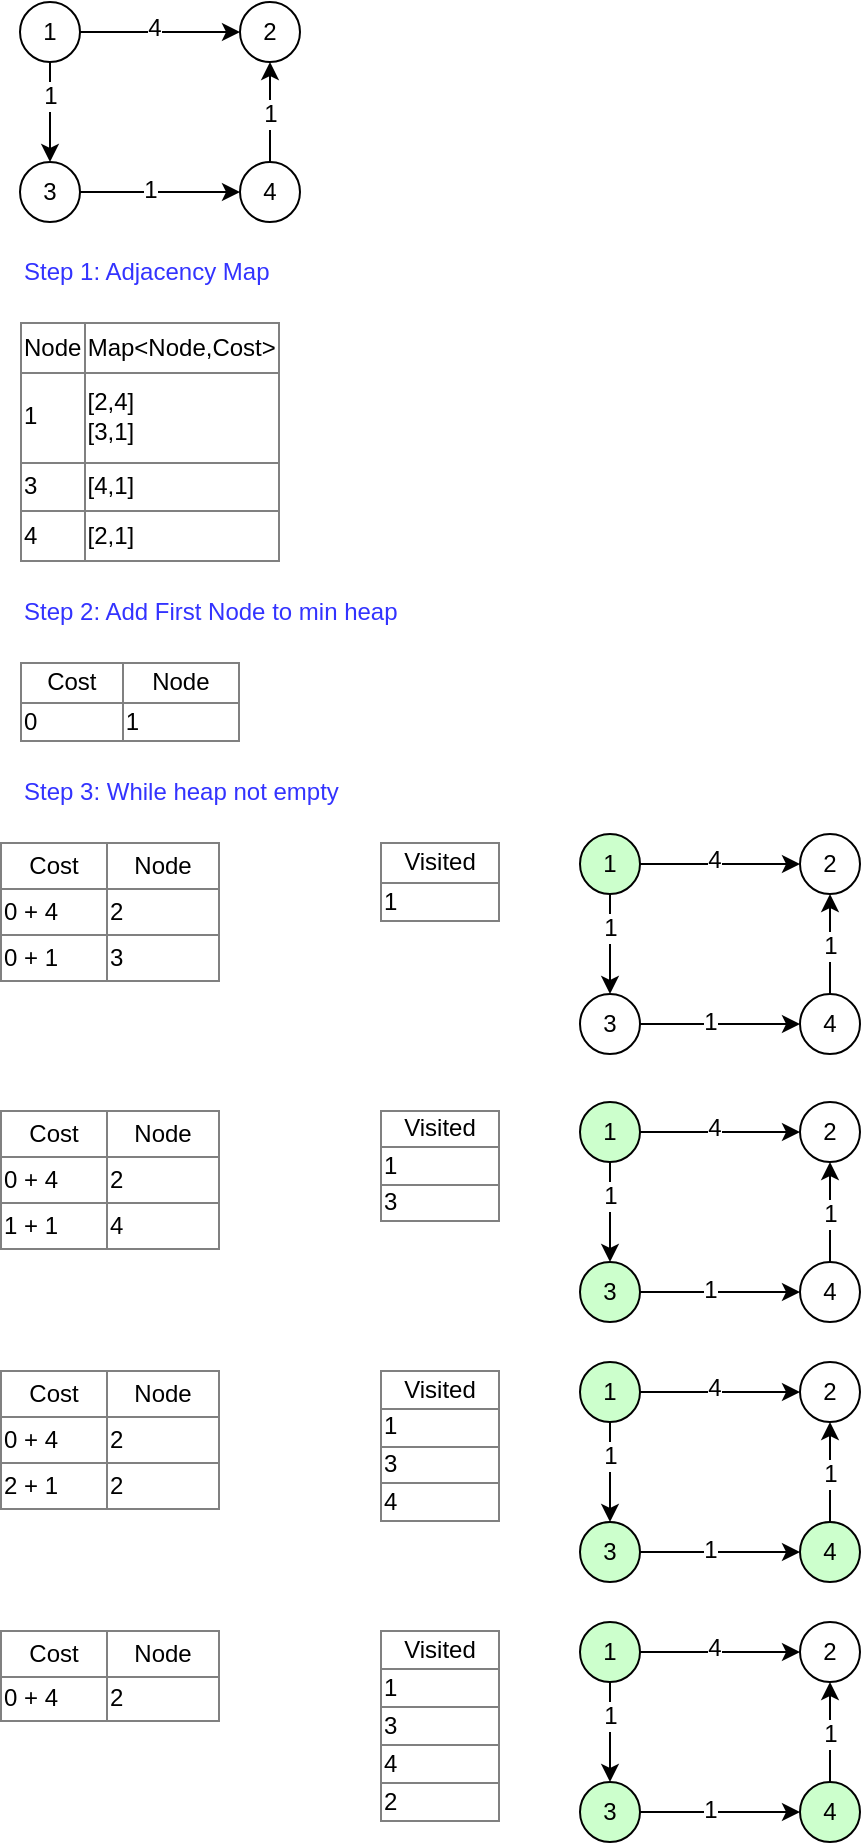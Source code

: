 <mxfile version="12.6.5" type="device"><diagram id="ZpcK_ZbWb2y4L8hL5TZM" name="Page-1"><mxGraphModel dx="1039" dy="506" grid="1" gridSize="10" guides="1" tooltips="1" connect="1" arrows="1" fold="1" page="1" pageScale="1" pageWidth="500" pageHeight="1200" math="0" shadow="0"><root><mxCell id="0"/><mxCell id="1" parent="0"/><mxCell id="TDsrQnqlsuxqJJx1i8Qo-7" value="" style="edgeStyle=orthogonalEdgeStyle;rounded=0;orthogonalLoop=1;jettySize=auto;html=1;" edge="1" parent="1" source="TDsrQnqlsuxqJJx1i8Qo-2" target="TDsrQnqlsuxqJJx1i8Qo-6"><mxGeometry relative="1" as="geometry"/></mxCell><mxCell id="TDsrQnqlsuxqJJx1i8Qo-8" value="4" style="text;html=1;align=center;verticalAlign=middle;resizable=0;points=[];labelBackgroundColor=#ffffff;" vertex="1" connectable="0" parent="TDsrQnqlsuxqJJx1i8Qo-7"><mxGeometry x="-0.073" y="2" relative="1" as="geometry"><mxPoint as="offset"/></mxGeometry></mxCell><mxCell id="TDsrQnqlsuxqJJx1i8Qo-9" value="" style="edgeStyle=orthogonalEdgeStyle;rounded=0;orthogonalLoop=1;jettySize=auto;html=1;" edge="1" parent="1" source="TDsrQnqlsuxqJJx1i8Qo-2" target="TDsrQnqlsuxqJJx1i8Qo-4"><mxGeometry relative="1" as="geometry"/></mxCell><mxCell id="TDsrQnqlsuxqJJx1i8Qo-10" value="1" style="text;html=1;align=center;verticalAlign=middle;resizable=0;points=[];labelBackgroundColor=#ffffff;" vertex="1" connectable="0" parent="TDsrQnqlsuxqJJx1i8Qo-9"><mxGeometry x="-0.326" relative="1" as="geometry"><mxPoint as="offset"/></mxGeometry></mxCell><mxCell id="TDsrQnqlsuxqJJx1i8Qo-2" value="1" style="ellipse;whiteSpace=wrap;html=1;aspect=fixed;" vertex="1" parent="1"><mxGeometry x="50" y="20" width="30" height="30" as="geometry"/></mxCell><mxCell id="TDsrQnqlsuxqJJx1i8Qo-6" value="2" style="ellipse;whiteSpace=wrap;html=1;aspect=fixed;" vertex="1" parent="1"><mxGeometry x="160" y="20" width="30" height="30" as="geometry"/></mxCell><mxCell id="TDsrQnqlsuxqJJx1i8Qo-12" value="" style="edgeStyle=orthogonalEdgeStyle;rounded=0;orthogonalLoop=1;jettySize=auto;html=1;" edge="1" parent="1" source="TDsrQnqlsuxqJJx1i8Qo-4" target="TDsrQnqlsuxqJJx1i8Qo-11"><mxGeometry relative="1" as="geometry"/></mxCell><mxCell id="TDsrQnqlsuxqJJx1i8Qo-13" value="1" style="text;html=1;align=center;verticalAlign=middle;resizable=0;points=[];labelBackgroundColor=#ffffff;" vertex="1" connectable="0" parent="TDsrQnqlsuxqJJx1i8Qo-12"><mxGeometry x="-0.132" y="1" relative="1" as="geometry"><mxPoint as="offset"/></mxGeometry></mxCell><mxCell id="TDsrQnqlsuxqJJx1i8Qo-4" value="3" style="ellipse;whiteSpace=wrap;html=1;aspect=fixed;" vertex="1" parent="1"><mxGeometry x="50" y="100" width="30" height="30" as="geometry"/></mxCell><mxCell id="TDsrQnqlsuxqJJx1i8Qo-15" value="" style="edgeStyle=orthogonalEdgeStyle;rounded=0;orthogonalLoop=1;jettySize=auto;html=1;" edge="1" parent="1" source="TDsrQnqlsuxqJJx1i8Qo-11"><mxGeometry relative="1" as="geometry"><mxPoint x="175" y="50" as="targetPoint"/></mxGeometry></mxCell><mxCell id="TDsrQnqlsuxqJJx1i8Qo-16" value="1" style="text;html=1;align=center;verticalAlign=middle;resizable=0;points=[];labelBackgroundColor=#ffffff;" vertex="1" connectable="0" parent="TDsrQnqlsuxqJJx1i8Qo-15"><mxGeometry x="-0.055" relative="1" as="geometry"><mxPoint as="offset"/></mxGeometry></mxCell><mxCell id="TDsrQnqlsuxqJJx1i8Qo-11" value="4" style="ellipse;whiteSpace=wrap;html=1;aspect=fixed;" vertex="1" parent="1"><mxGeometry x="160" y="100" width="30" height="30" as="geometry"/></mxCell><mxCell id="TDsrQnqlsuxqJJx1i8Qo-27" value="&lt;table border=&quot;1&quot; width=&quot;100%&quot; style=&quot;width: 100% ; height: 100% ; border-collapse: collapse&quot;&gt;&lt;tbody&gt;&lt;tr&gt;&lt;td align=&quot;center&quot;&gt;Cost&lt;/td&gt;&lt;td align=&quot;center&quot;&gt;Node&lt;/td&gt;&lt;/tr&gt;&lt;tr&gt;&lt;td&gt;0&lt;/td&gt;&lt;td&gt;1&lt;/td&gt;&lt;/tr&gt;&lt;/tbody&gt;&lt;/table&gt;" style="text;html=1;strokeColor=none;fillColor=none;overflow=fill;" vertex="1" parent="1"><mxGeometry x="50" y="350" width="110" height="40" as="geometry"/></mxCell><mxCell id="TDsrQnqlsuxqJJx1i8Qo-29" value="&lt;table border=&quot;1&quot; width=&quot;100%&quot; style=&quot;width: 100% ; height: 100% ; border-collapse: collapse&quot;&gt;&lt;tbody&gt;&lt;tr&gt;&lt;td align=&quot;center&quot;&gt;Node&lt;/td&gt;&lt;td align=&quot;center&quot;&gt;Map&amp;lt;Node,Cost&amp;gt;&lt;/td&gt;&lt;/tr&gt;&lt;tr&gt;&lt;td&gt;1&lt;/td&gt;&lt;td&gt;[2,4]&lt;br&gt;[3,1]&lt;/td&gt;&lt;/tr&gt;&lt;tr&gt;&lt;td&gt;3&lt;/td&gt;&lt;td&gt;[4,1]&lt;/td&gt;&lt;/tr&gt;&lt;tr&gt;&lt;td&gt;4&lt;/td&gt;&lt;td&gt;[2,1]&lt;/td&gt;&lt;/tr&gt;&lt;/tbody&gt;&lt;/table&gt;" style="text;html=1;strokeColor=none;fillColor=none;overflow=fill;" vertex="1" parent="1"><mxGeometry x="50.0" y="180" width="130" height="120" as="geometry"/></mxCell><mxCell id="TDsrQnqlsuxqJJx1i8Qo-30" value="Step 1: Adjacency Map" style="text;html=1;strokeColor=none;fillColor=none;align=left;verticalAlign=middle;whiteSpace=wrap;rounded=0;fontColor=#3333FF;" vertex="1" parent="1"><mxGeometry x="50" y="140" width="150" height="30" as="geometry"/></mxCell><mxCell id="TDsrQnqlsuxqJJx1i8Qo-31" value="Step 2: Add First Node to min heap" style="text;html=1;strokeColor=none;fillColor=none;align=left;verticalAlign=middle;whiteSpace=wrap;rounded=0;fontColor=#3333FF;" vertex="1" parent="1"><mxGeometry x="50" y="310" width="220" height="30" as="geometry"/></mxCell><mxCell id="TDsrQnqlsuxqJJx1i8Qo-32" value="&lt;table border=&quot;1&quot; width=&quot;100%&quot; style=&quot;width: 100% ; height: 100% ; border-collapse: collapse&quot;&gt;&lt;tbody&gt;&lt;tr&gt;&lt;td align=&quot;center&quot;&gt;Cost&lt;/td&gt;&lt;td align=&quot;center&quot;&gt;Node&lt;/td&gt;&lt;/tr&gt;&lt;tr&gt;&lt;td&gt;0 + 4&lt;/td&gt;&lt;td&gt;2&lt;/td&gt;&lt;/tr&gt;&lt;tr&gt;&lt;td&gt;0 + 1&lt;/td&gt;&lt;td&gt;3&lt;/td&gt;&lt;/tr&gt;&lt;/tbody&gt;&lt;/table&gt;" style="text;html=1;strokeColor=none;fillColor=none;overflow=fill;" vertex="1" parent="1"><mxGeometry x="40" y="440" width="110" height="70" as="geometry"/></mxCell><mxCell id="TDsrQnqlsuxqJJx1i8Qo-33" value="&lt;table border=&quot;1&quot; width=&quot;100%&quot; style=&quot;width: 100% ; height: 100% ; border-collapse: collapse&quot;&gt;&lt;tbody&gt;&lt;tr&gt;&lt;td align=&quot;center&quot;&gt;Visited&lt;/td&gt;&lt;/tr&gt;&lt;tr&gt;&lt;td&gt;1&lt;/td&gt;&lt;/tr&gt;&lt;/tbody&gt;&lt;/table&gt;" style="text;html=1;strokeColor=none;fillColor=none;overflow=fill;" vertex="1" parent="1"><mxGeometry x="230" y="440" width="60" height="40" as="geometry"/></mxCell><mxCell id="TDsrQnqlsuxqJJx1i8Qo-34" value="Step 3: While heap not empty" style="text;html=1;strokeColor=none;fillColor=none;align=left;verticalAlign=middle;whiteSpace=wrap;rounded=0;fontColor=#3333FF;" vertex="1" parent="1"><mxGeometry x="50" y="400" width="220" height="30" as="geometry"/></mxCell><mxCell id="TDsrQnqlsuxqJJx1i8Qo-36" value="" style="edgeStyle=orthogonalEdgeStyle;rounded=0;orthogonalLoop=1;jettySize=auto;html=1;" edge="1" parent="1" source="TDsrQnqlsuxqJJx1i8Qo-40" target="TDsrQnqlsuxqJJx1i8Qo-41"><mxGeometry relative="1" as="geometry"/></mxCell><mxCell id="TDsrQnqlsuxqJJx1i8Qo-37" value="4" style="text;html=1;align=center;verticalAlign=middle;resizable=0;points=[];labelBackgroundColor=#ffffff;" vertex="1" connectable="0" parent="TDsrQnqlsuxqJJx1i8Qo-36"><mxGeometry x="-0.073" y="2" relative="1" as="geometry"><mxPoint as="offset"/></mxGeometry></mxCell><mxCell id="TDsrQnqlsuxqJJx1i8Qo-38" value="" style="edgeStyle=orthogonalEdgeStyle;rounded=0;orthogonalLoop=1;jettySize=auto;html=1;" edge="1" parent="1" source="TDsrQnqlsuxqJJx1i8Qo-40" target="TDsrQnqlsuxqJJx1i8Qo-44"><mxGeometry relative="1" as="geometry"/></mxCell><mxCell id="TDsrQnqlsuxqJJx1i8Qo-39" value="1" style="text;html=1;align=center;verticalAlign=middle;resizable=0;points=[];labelBackgroundColor=#ffffff;" vertex="1" connectable="0" parent="TDsrQnqlsuxqJJx1i8Qo-38"><mxGeometry x="-0.326" relative="1" as="geometry"><mxPoint as="offset"/></mxGeometry></mxCell><mxCell id="TDsrQnqlsuxqJJx1i8Qo-40" value="1" style="ellipse;whiteSpace=wrap;html=1;aspect=fixed;fillColor=#CCFFCC;" vertex="1" parent="1"><mxGeometry x="330" y="436" width="30" height="30" as="geometry"/></mxCell><mxCell id="TDsrQnqlsuxqJJx1i8Qo-41" value="2" style="ellipse;whiteSpace=wrap;html=1;aspect=fixed;" vertex="1" parent="1"><mxGeometry x="440" y="436" width="30" height="30" as="geometry"/></mxCell><mxCell id="TDsrQnqlsuxqJJx1i8Qo-42" value="" style="edgeStyle=orthogonalEdgeStyle;rounded=0;orthogonalLoop=1;jettySize=auto;html=1;" edge="1" parent="1" source="TDsrQnqlsuxqJJx1i8Qo-44" target="TDsrQnqlsuxqJJx1i8Qo-47"><mxGeometry relative="1" as="geometry"/></mxCell><mxCell id="TDsrQnqlsuxqJJx1i8Qo-43" value="1" style="text;html=1;align=center;verticalAlign=middle;resizable=0;points=[];labelBackgroundColor=#ffffff;" vertex="1" connectable="0" parent="TDsrQnqlsuxqJJx1i8Qo-42"><mxGeometry x="-0.132" y="1" relative="1" as="geometry"><mxPoint as="offset"/></mxGeometry></mxCell><mxCell id="TDsrQnqlsuxqJJx1i8Qo-44" value="3" style="ellipse;whiteSpace=wrap;html=1;aspect=fixed;" vertex="1" parent="1"><mxGeometry x="330" y="516" width="30" height="30" as="geometry"/></mxCell><mxCell id="TDsrQnqlsuxqJJx1i8Qo-45" value="" style="edgeStyle=orthogonalEdgeStyle;rounded=0;orthogonalLoop=1;jettySize=auto;html=1;" edge="1" parent="1" source="TDsrQnqlsuxqJJx1i8Qo-47"><mxGeometry relative="1" as="geometry"><mxPoint x="455" y="466" as="targetPoint"/></mxGeometry></mxCell><mxCell id="TDsrQnqlsuxqJJx1i8Qo-46" value="1" style="text;html=1;align=center;verticalAlign=middle;resizable=0;points=[];labelBackgroundColor=#ffffff;" vertex="1" connectable="0" parent="TDsrQnqlsuxqJJx1i8Qo-45"><mxGeometry x="-0.055" relative="1" as="geometry"><mxPoint as="offset"/></mxGeometry></mxCell><mxCell id="TDsrQnqlsuxqJJx1i8Qo-47" value="4" style="ellipse;whiteSpace=wrap;html=1;aspect=fixed;" vertex="1" parent="1"><mxGeometry x="440" y="516" width="30" height="30" as="geometry"/></mxCell><mxCell id="TDsrQnqlsuxqJJx1i8Qo-48" value="&lt;table border=&quot;1&quot; width=&quot;100%&quot; style=&quot;width: 100% ; height: 100% ; border-collapse: collapse&quot;&gt;&lt;tbody&gt;&lt;tr&gt;&lt;td align=&quot;center&quot;&gt;Cost&lt;/td&gt;&lt;td align=&quot;center&quot;&gt;Node&lt;/td&gt;&lt;/tr&gt;&lt;tr&gt;&lt;td&gt;0 + 4&lt;/td&gt;&lt;td&gt;2&lt;/td&gt;&lt;/tr&gt;&lt;tr&gt;&lt;td&gt;1 + 1&lt;/td&gt;&lt;td&gt;4&lt;/td&gt;&lt;/tr&gt;&lt;/tbody&gt;&lt;/table&gt;" style="text;html=1;strokeColor=none;fillColor=none;overflow=fill;" vertex="1" parent="1"><mxGeometry x="40" y="574" width="110" height="70" as="geometry"/></mxCell><mxCell id="TDsrQnqlsuxqJJx1i8Qo-49" value="&lt;table border=&quot;1&quot; width=&quot;100%&quot; style=&quot;width: 100% ; height: 100% ; border-collapse: collapse&quot;&gt;&lt;tbody&gt;&lt;tr&gt;&lt;td align=&quot;center&quot;&gt;Visited&lt;/td&gt;&lt;/tr&gt;&lt;tr&gt;&lt;td&gt;1&lt;/td&gt;&lt;/tr&gt;&lt;tr&gt;&lt;td&gt;3&lt;/td&gt;&lt;/tr&gt;&lt;/tbody&gt;&lt;/table&gt;" style="text;html=1;strokeColor=none;fillColor=none;overflow=fill;" vertex="1" parent="1"><mxGeometry x="230" y="574" width="60" height="56" as="geometry"/></mxCell><mxCell id="TDsrQnqlsuxqJJx1i8Qo-50" value="" style="edgeStyle=orthogonalEdgeStyle;rounded=0;orthogonalLoop=1;jettySize=auto;html=1;" edge="1" parent="1" source="TDsrQnqlsuxqJJx1i8Qo-54" target="TDsrQnqlsuxqJJx1i8Qo-55"><mxGeometry relative="1" as="geometry"/></mxCell><mxCell id="TDsrQnqlsuxqJJx1i8Qo-51" value="4" style="text;html=1;align=center;verticalAlign=middle;resizable=0;points=[];labelBackgroundColor=#ffffff;" vertex="1" connectable="0" parent="TDsrQnqlsuxqJJx1i8Qo-50"><mxGeometry x="-0.073" y="2" relative="1" as="geometry"><mxPoint as="offset"/></mxGeometry></mxCell><mxCell id="TDsrQnqlsuxqJJx1i8Qo-52" value="" style="edgeStyle=orthogonalEdgeStyle;rounded=0;orthogonalLoop=1;jettySize=auto;html=1;" edge="1" parent="1" source="TDsrQnqlsuxqJJx1i8Qo-54" target="TDsrQnqlsuxqJJx1i8Qo-58"><mxGeometry relative="1" as="geometry"/></mxCell><mxCell id="TDsrQnqlsuxqJJx1i8Qo-53" value="1" style="text;html=1;align=center;verticalAlign=middle;resizable=0;points=[];labelBackgroundColor=#ffffff;" vertex="1" connectable="0" parent="TDsrQnqlsuxqJJx1i8Qo-52"><mxGeometry x="-0.326" relative="1" as="geometry"><mxPoint as="offset"/></mxGeometry></mxCell><mxCell id="TDsrQnqlsuxqJJx1i8Qo-54" value="1" style="ellipse;whiteSpace=wrap;html=1;aspect=fixed;fillColor=#CCFFCC;" vertex="1" parent="1"><mxGeometry x="330" y="570" width="30" height="30" as="geometry"/></mxCell><mxCell id="TDsrQnqlsuxqJJx1i8Qo-55" value="2" style="ellipse;whiteSpace=wrap;html=1;aspect=fixed;" vertex="1" parent="1"><mxGeometry x="440" y="570" width="30" height="30" as="geometry"/></mxCell><mxCell id="TDsrQnqlsuxqJJx1i8Qo-56" value="" style="edgeStyle=orthogonalEdgeStyle;rounded=0;orthogonalLoop=1;jettySize=auto;html=1;" edge="1" parent="1" source="TDsrQnqlsuxqJJx1i8Qo-58" target="TDsrQnqlsuxqJJx1i8Qo-61"><mxGeometry relative="1" as="geometry"/></mxCell><mxCell id="TDsrQnqlsuxqJJx1i8Qo-57" value="1" style="text;html=1;align=center;verticalAlign=middle;resizable=0;points=[];labelBackgroundColor=#ffffff;" vertex="1" connectable="0" parent="TDsrQnqlsuxqJJx1i8Qo-56"><mxGeometry x="-0.132" y="1" relative="1" as="geometry"><mxPoint as="offset"/></mxGeometry></mxCell><mxCell id="TDsrQnqlsuxqJJx1i8Qo-58" value="3" style="ellipse;whiteSpace=wrap;html=1;aspect=fixed;fillColor=#CCFFCC;" vertex="1" parent="1"><mxGeometry x="330" y="650" width="30" height="30" as="geometry"/></mxCell><mxCell id="TDsrQnqlsuxqJJx1i8Qo-59" value="" style="edgeStyle=orthogonalEdgeStyle;rounded=0;orthogonalLoop=1;jettySize=auto;html=1;" edge="1" parent="1" source="TDsrQnqlsuxqJJx1i8Qo-61"><mxGeometry relative="1" as="geometry"><mxPoint x="455" y="600" as="targetPoint"/></mxGeometry></mxCell><mxCell id="TDsrQnqlsuxqJJx1i8Qo-60" value="1" style="text;html=1;align=center;verticalAlign=middle;resizable=0;points=[];labelBackgroundColor=#ffffff;" vertex="1" connectable="0" parent="TDsrQnqlsuxqJJx1i8Qo-59"><mxGeometry x="-0.055" relative="1" as="geometry"><mxPoint as="offset"/></mxGeometry></mxCell><mxCell id="TDsrQnqlsuxqJJx1i8Qo-61" value="4" style="ellipse;whiteSpace=wrap;html=1;aspect=fixed;" vertex="1" parent="1"><mxGeometry x="440" y="650" width="30" height="30" as="geometry"/></mxCell><mxCell id="TDsrQnqlsuxqJJx1i8Qo-62" value="&lt;table border=&quot;1&quot; width=&quot;100%&quot; style=&quot;width: 100% ; height: 100% ; border-collapse: collapse&quot;&gt;&lt;tbody&gt;&lt;tr&gt;&lt;td align=&quot;center&quot;&gt;Cost&lt;/td&gt;&lt;td align=&quot;center&quot;&gt;Node&lt;/td&gt;&lt;/tr&gt;&lt;tr&gt;&lt;td&gt;0 + 4&lt;/td&gt;&lt;td&gt;2&lt;/td&gt;&lt;/tr&gt;&lt;tr&gt;&lt;td&gt;2 + 1&lt;/td&gt;&lt;td&gt;2&lt;/td&gt;&lt;/tr&gt;&lt;/tbody&gt;&lt;/table&gt;" style="text;html=1;strokeColor=none;fillColor=none;overflow=fill;" vertex="1" parent="1"><mxGeometry x="40" y="704" width="110" height="70" as="geometry"/></mxCell><mxCell id="TDsrQnqlsuxqJJx1i8Qo-63" value="&lt;table border=&quot;1&quot; width=&quot;100%&quot; style=&quot;width: 100% ; height: 100% ; border-collapse: collapse&quot;&gt;&lt;tbody&gt;&lt;tr&gt;&lt;td align=&quot;center&quot;&gt;Visited&lt;/td&gt;&lt;/tr&gt;&lt;tr&gt;&lt;td&gt;1&lt;/td&gt;&lt;/tr&gt;&lt;tr&gt;&lt;td&gt;3&lt;/td&gt;&lt;/tr&gt;&lt;tr&gt;&lt;td&gt;4&lt;/td&gt;&lt;/tr&gt;&lt;/tbody&gt;&lt;/table&gt;" style="text;html=1;strokeColor=none;fillColor=none;overflow=fill;" vertex="1" parent="1"><mxGeometry x="230" y="704" width="60" height="76" as="geometry"/></mxCell><mxCell id="TDsrQnqlsuxqJJx1i8Qo-64" value="" style="edgeStyle=orthogonalEdgeStyle;rounded=0;orthogonalLoop=1;jettySize=auto;html=1;" edge="1" parent="1" source="TDsrQnqlsuxqJJx1i8Qo-68" target="TDsrQnqlsuxqJJx1i8Qo-69"><mxGeometry relative="1" as="geometry"/></mxCell><mxCell id="TDsrQnqlsuxqJJx1i8Qo-65" value="4" style="text;html=1;align=center;verticalAlign=middle;resizable=0;points=[];labelBackgroundColor=#ffffff;" vertex="1" connectable="0" parent="TDsrQnqlsuxqJJx1i8Qo-64"><mxGeometry x="-0.073" y="2" relative="1" as="geometry"><mxPoint as="offset"/></mxGeometry></mxCell><mxCell id="TDsrQnqlsuxqJJx1i8Qo-66" value="" style="edgeStyle=orthogonalEdgeStyle;rounded=0;orthogonalLoop=1;jettySize=auto;html=1;" edge="1" parent="1" source="TDsrQnqlsuxqJJx1i8Qo-68" target="TDsrQnqlsuxqJJx1i8Qo-72"><mxGeometry relative="1" as="geometry"/></mxCell><mxCell id="TDsrQnqlsuxqJJx1i8Qo-67" value="1" style="text;html=1;align=center;verticalAlign=middle;resizable=0;points=[];labelBackgroundColor=#ffffff;" vertex="1" connectable="0" parent="TDsrQnqlsuxqJJx1i8Qo-66"><mxGeometry x="-0.326" relative="1" as="geometry"><mxPoint as="offset"/></mxGeometry></mxCell><mxCell id="TDsrQnqlsuxqJJx1i8Qo-68" value="1" style="ellipse;whiteSpace=wrap;html=1;aspect=fixed;fillColor=#CCFFCC;" vertex="1" parent="1"><mxGeometry x="330" y="700" width="30" height="30" as="geometry"/></mxCell><mxCell id="TDsrQnqlsuxqJJx1i8Qo-69" value="2" style="ellipse;whiteSpace=wrap;html=1;aspect=fixed;" vertex="1" parent="1"><mxGeometry x="440" y="700" width="30" height="30" as="geometry"/></mxCell><mxCell id="TDsrQnqlsuxqJJx1i8Qo-70" value="" style="edgeStyle=orthogonalEdgeStyle;rounded=0;orthogonalLoop=1;jettySize=auto;html=1;" edge="1" parent="1" source="TDsrQnqlsuxqJJx1i8Qo-72" target="TDsrQnqlsuxqJJx1i8Qo-75"><mxGeometry relative="1" as="geometry"/></mxCell><mxCell id="TDsrQnqlsuxqJJx1i8Qo-71" value="1" style="text;html=1;align=center;verticalAlign=middle;resizable=0;points=[];labelBackgroundColor=#ffffff;" vertex="1" connectable="0" parent="TDsrQnqlsuxqJJx1i8Qo-70"><mxGeometry x="-0.132" y="1" relative="1" as="geometry"><mxPoint as="offset"/></mxGeometry></mxCell><mxCell id="TDsrQnqlsuxqJJx1i8Qo-72" value="3" style="ellipse;whiteSpace=wrap;html=1;aspect=fixed;fillColor=#CCFFCC;" vertex="1" parent="1"><mxGeometry x="330" y="780" width="30" height="30" as="geometry"/></mxCell><mxCell id="TDsrQnqlsuxqJJx1i8Qo-73" value="" style="edgeStyle=orthogonalEdgeStyle;rounded=0;orthogonalLoop=1;jettySize=auto;html=1;" edge="1" parent="1" source="TDsrQnqlsuxqJJx1i8Qo-75"><mxGeometry relative="1" as="geometry"><mxPoint x="455" y="730" as="targetPoint"/></mxGeometry></mxCell><mxCell id="TDsrQnqlsuxqJJx1i8Qo-74" value="1" style="text;html=1;align=center;verticalAlign=middle;resizable=0;points=[];labelBackgroundColor=#ffffff;" vertex="1" connectable="0" parent="TDsrQnqlsuxqJJx1i8Qo-73"><mxGeometry x="-0.055" relative="1" as="geometry"><mxPoint as="offset"/></mxGeometry></mxCell><mxCell id="TDsrQnqlsuxqJJx1i8Qo-75" value="4" style="ellipse;whiteSpace=wrap;html=1;aspect=fixed;fillColor=#CCFFCC;" vertex="1" parent="1"><mxGeometry x="440" y="780" width="30" height="30" as="geometry"/></mxCell><mxCell id="TDsrQnqlsuxqJJx1i8Qo-76" value="&lt;table border=&quot;1&quot; width=&quot;100%&quot; style=&quot;width: 100% ; height: 100% ; border-collapse: collapse&quot;&gt;&lt;tbody&gt;&lt;tr&gt;&lt;td align=&quot;center&quot;&gt;Cost&lt;/td&gt;&lt;td align=&quot;center&quot;&gt;Node&lt;/td&gt;&lt;/tr&gt;&lt;tr&gt;&lt;td&gt;0 + 4&lt;/td&gt;&lt;td&gt;2&lt;/td&gt;&lt;/tr&gt;&lt;/tbody&gt;&lt;/table&gt;" style="text;html=1;strokeColor=none;fillColor=none;overflow=fill;" vertex="1" parent="1"><mxGeometry x="40" y="834" width="110" height="46" as="geometry"/></mxCell><mxCell id="TDsrQnqlsuxqJJx1i8Qo-77" value="&lt;table border=&quot;1&quot; width=&quot;100%&quot; style=&quot;width: 100% ; height: 100% ; border-collapse: collapse&quot;&gt;&lt;tbody&gt;&lt;tr&gt;&lt;td align=&quot;center&quot;&gt;Visited&lt;/td&gt;&lt;/tr&gt;&lt;tr&gt;&lt;td&gt;1&lt;/td&gt;&lt;/tr&gt;&lt;tr&gt;&lt;td&gt;3&lt;/td&gt;&lt;/tr&gt;&lt;tr&gt;&lt;td&gt;4&lt;/td&gt;&lt;/tr&gt;&lt;tr&gt;&lt;td&gt;2&lt;/td&gt;&lt;/tr&gt;&lt;/tbody&gt;&lt;/table&gt;" style="text;html=1;strokeColor=none;fillColor=none;overflow=fill;" vertex="1" parent="1"><mxGeometry x="230" y="834" width="60" height="96" as="geometry"/></mxCell><mxCell id="TDsrQnqlsuxqJJx1i8Qo-78" value="" style="edgeStyle=orthogonalEdgeStyle;rounded=0;orthogonalLoop=1;jettySize=auto;html=1;" edge="1" parent="1" source="TDsrQnqlsuxqJJx1i8Qo-82" target="TDsrQnqlsuxqJJx1i8Qo-83"><mxGeometry relative="1" as="geometry"/></mxCell><mxCell id="TDsrQnqlsuxqJJx1i8Qo-79" value="4" style="text;html=1;align=center;verticalAlign=middle;resizable=0;points=[];labelBackgroundColor=#ffffff;" vertex="1" connectable="0" parent="TDsrQnqlsuxqJJx1i8Qo-78"><mxGeometry x="-0.073" y="2" relative="1" as="geometry"><mxPoint as="offset"/></mxGeometry></mxCell><mxCell id="TDsrQnqlsuxqJJx1i8Qo-80" value="" style="edgeStyle=orthogonalEdgeStyle;rounded=0;orthogonalLoop=1;jettySize=auto;html=1;" edge="1" parent="1" source="TDsrQnqlsuxqJJx1i8Qo-82" target="TDsrQnqlsuxqJJx1i8Qo-86"><mxGeometry relative="1" as="geometry"/></mxCell><mxCell id="TDsrQnqlsuxqJJx1i8Qo-81" value="1" style="text;html=1;align=center;verticalAlign=middle;resizable=0;points=[];labelBackgroundColor=#ffffff;" vertex="1" connectable="0" parent="TDsrQnqlsuxqJJx1i8Qo-80"><mxGeometry x="-0.326" relative="1" as="geometry"><mxPoint as="offset"/></mxGeometry></mxCell><mxCell id="TDsrQnqlsuxqJJx1i8Qo-82" value="1" style="ellipse;whiteSpace=wrap;html=1;aspect=fixed;fillColor=#CCFFCC;" vertex="1" parent="1"><mxGeometry x="330" y="830" width="30" height="30" as="geometry"/></mxCell><mxCell id="TDsrQnqlsuxqJJx1i8Qo-83" value="2" style="ellipse;whiteSpace=wrap;html=1;aspect=fixed;" vertex="1" parent="1"><mxGeometry x="440" y="830" width="30" height="30" as="geometry"/></mxCell><mxCell id="TDsrQnqlsuxqJJx1i8Qo-84" value="" style="edgeStyle=orthogonalEdgeStyle;rounded=0;orthogonalLoop=1;jettySize=auto;html=1;" edge="1" parent="1" source="TDsrQnqlsuxqJJx1i8Qo-86" target="TDsrQnqlsuxqJJx1i8Qo-89"><mxGeometry relative="1" as="geometry"/></mxCell><mxCell id="TDsrQnqlsuxqJJx1i8Qo-85" value="1" style="text;html=1;align=center;verticalAlign=middle;resizable=0;points=[];labelBackgroundColor=#ffffff;" vertex="1" connectable="0" parent="TDsrQnqlsuxqJJx1i8Qo-84"><mxGeometry x="-0.132" y="1" relative="1" as="geometry"><mxPoint as="offset"/></mxGeometry></mxCell><mxCell id="TDsrQnqlsuxqJJx1i8Qo-86" value="3" style="ellipse;whiteSpace=wrap;html=1;aspect=fixed;fillColor=#CCFFCC;" vertex="1" parent="1"><mxGeometry x="330" y="910" width="30" height="30" as="geometry"/></mxCell><mxCell id="TDsrQnqlsuxqJJx1i8Qo-87" value="" style="edgeStyle=orthogonalEdgeStyle;rounded=0;orthogonalLoop=1;jettySize=auto;html=1;" edge="1" parent="1" source="TDsrQnqlsuxqJJx1i8Qo-89"><mxGeometry relative="1" as="geometry"><mxPoint x="455" y="860" as="targetPoint"/></mxGeometry></mxCell><mxCell id="TDsrQnqlsuxqJJx1i8Qo-88" value="1" style="text;html=1;align=center;verticalAlign=middle;resizable=0;points=[];labelBackgroundColor=#ffffff;" vertex="1" connectable="0" parent="TDsrQnqlsuxqJJx1i8Qo-87"><mxGeometry x="-0.055" relative="1" as="geometry"><mxPoint as="offset"/></mxGeometry></mxCell><mxCell id="TDsrQnqlsuxqJJx1i8Qo-89" value="4" style="ellipse;whiteSpace=wrap;html=1;aspect=fixed;fillColor=#CCFFCC;" vertex="1" parent="1"><mxGeometry x="440" y="910" width="30" height="30" as="geometry"/></mxCell></root></mxGraphModel></diagram></mxfile>